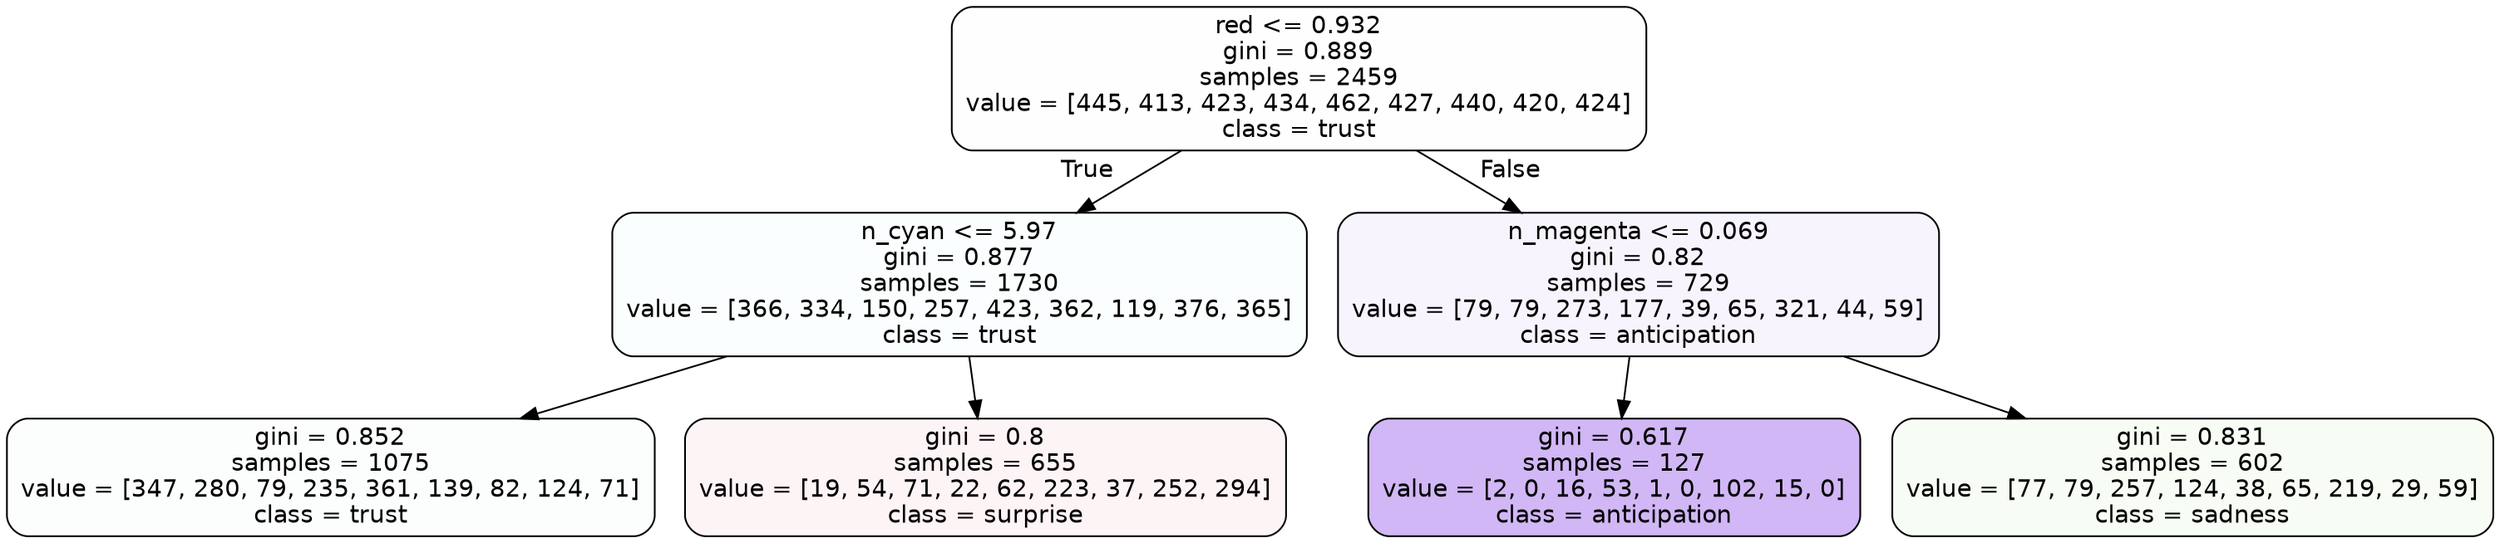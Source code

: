 digraph Tree {
node [shape=box, style="filled, rounded", color="black", fontname=helvetica] ;
edge [fontname=helvetica] ;
0 [label="red <= 0.932\ngini = 0.889\nsamples = 2459\nvalue = [445, 413, 423, 434, 462, 427, 440, 420, 424]\nclass = trust", fillcolor="#39d7e501"] ;
1 [label="n_cyan <= 5.97\ngini = 0.877\nsamples = 1730\nvalue = [366, 334, 150, 257, 423, 362, 119, 376, 365]\nclass = trust", fillcolor="#39d7e505"] ;
0 -> 1 [labeldistance=2.5, labelangle=45, headlabel="True"] ;
2 [label="gini = 0.852\nsamples = 1075\nvalue = [347, 280, 79, 235, 361, 139, 82, 124, 71]\nclass = trust", fillcolor="#39d7e503"] ;
1 -> 2 ;
3 [label="gini = 0.8\nsamples = 655\nvalue = [19, 54, 71, 22, 62, 223, 37, 252, 294]\nclass = surprise", fillcolor="#e539640e"] ;
1 -> 3 ;
4 [label="n_magenta <= 0.069\ngini = 0.82\nsamples = 729\nvalue = [79, 79, 273, 177, 39, 65, 321, 44, 59]\nclass = anticipation", fillcolor="#8139e50e"] ;
0 -> 4 [labeldistance=2.5, labelangle=-45, headlabel="False"] ;
5 [label="gini = 0.617\nsamples = 127\nvalue = [2, 0, 16, 53, 1, 0, 102, 15, 0]\nclass = anticipation", fillcolor="#8139e55c"] ;
4 -> 5 ;
6 [label="gini = 0.831\nsamples = 602\nvalue = [77, 79, 257, 124, 38, 65, 219, 29, 59]\nclass = sadness", fillcolor="#64e5390d"] ;
4 -> 6 ;
}